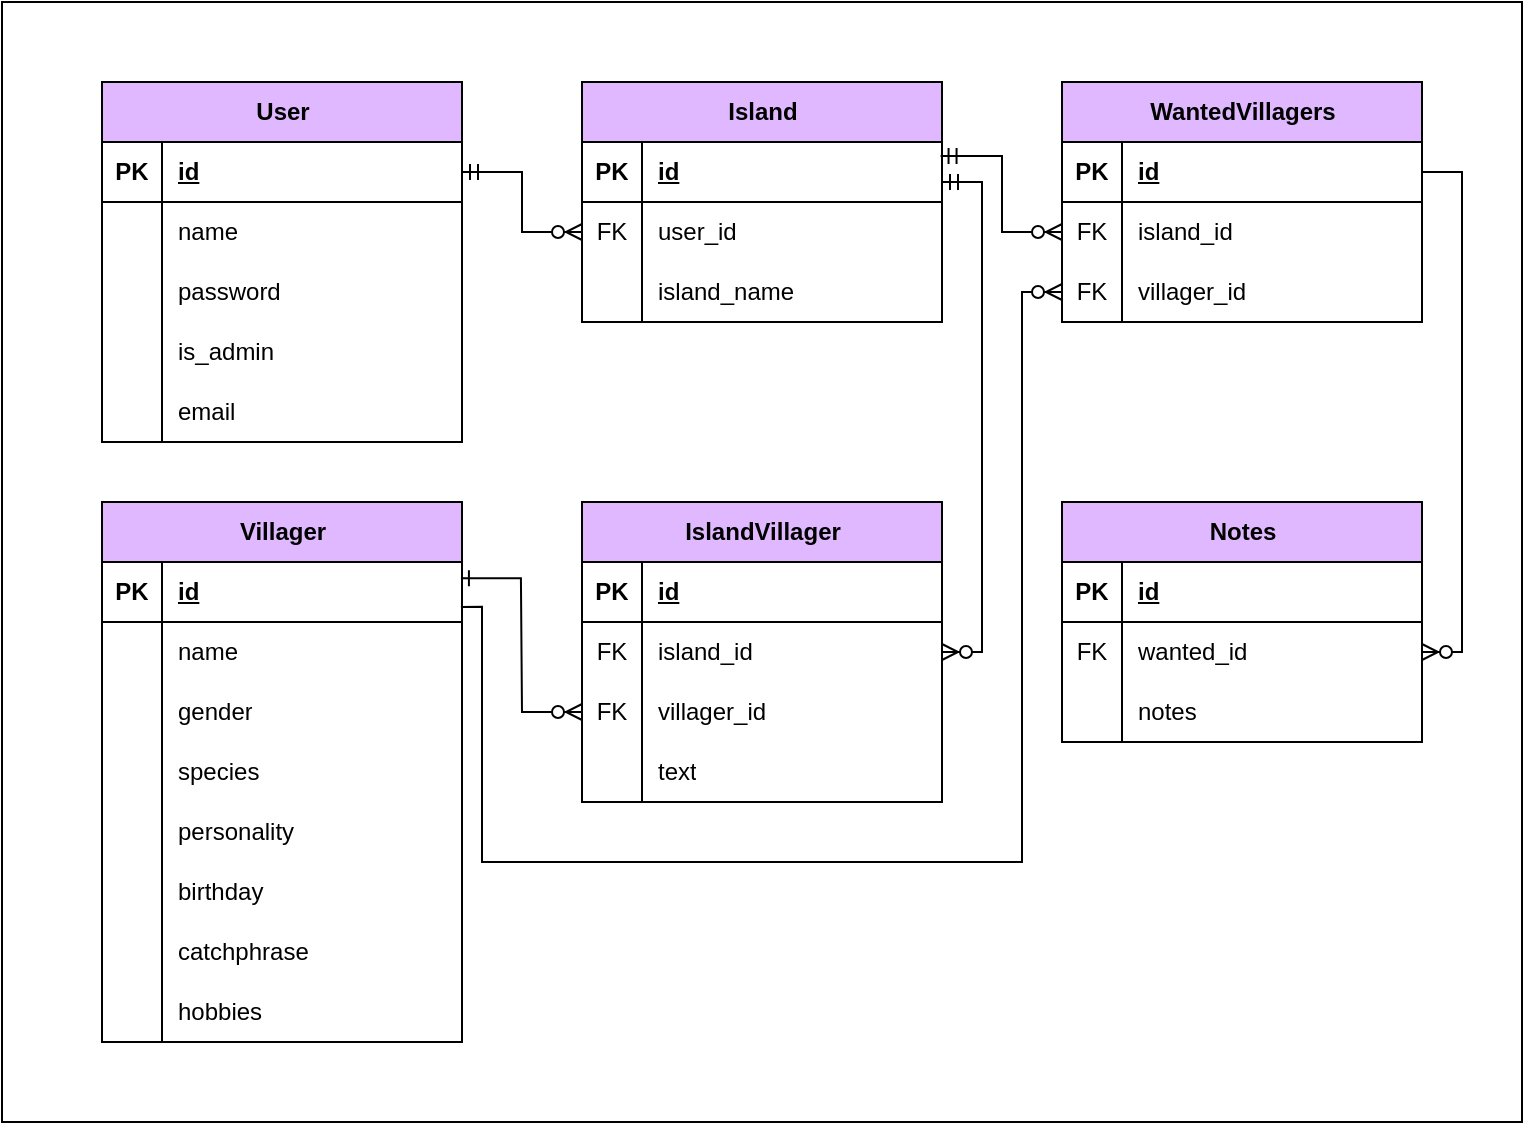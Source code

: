 <mxfile version="24.7.2" type="device">
  <diagram name="Page-1" id="bek5wfUZwUrc6IcFc2Ma">
    <mxGraphModel dx="848" dy="585" grid="1" gridSize="10" guides="1" tooltips="1" connect="1" arrows="1" fold="1" page="1" pageScale="1" pageWidth="827" pageHeight="1169" math="0" shadow="0">
      <root>
        <mxCell id="0" />
        <mxCell id="1" parent="0" />
        <mxCell id="BiN77ynNpNoVjnWDLMmc-102" value="" style="rounded=0;whiteSpace=wrap;html=1;" vertex="1" parent="1">
          <mxGeometry x="40" y="40" width="760" height="560" as="geometry" />
        </mxCell>
        <mxCell id="BiN77ynNpNoVjnWDLMmc-1" value="User" style="shape=table;startSize=30;container=1;collapsible=1;childLayout=tableLayout;fixedRows=1;rowLines=0;fontStyle=1;align=center;resizeLast=1;html=1;fillColor=#E0B8FF;" vertex="1" parent="1">
          <mxGeometry x="90" y="80" width="180" height="180" as="geometry" />
        </mxCell>
        <mxCell id="BiN77ynNpNoVjnWDLMmc-2" value="" style="shape=tableRow;horizontal=0;startSize=0;swimlaneHead=0;swimlaneBody=0;fillColor=none;collapsible=0;dropTarget=0;points=[[0,0.5],[1,0.5]];portConstraint=eastwest;top=0;left=0;right=0;bottom=1;" vertex="1" parent="BiN77ynNpNoVjnWDLMmc-1">
          <mxGeometry y="30" width="180" height="30" as="geometry" />
        </mxCell>
        <mxCell id="BiN77ynNpNoVjnWDLMmc-3" value="PK" style="shape=partialRectangle;connectable=0;fillColor=none;top=0;left=0;bottom=0;right=0;fontStyle=1;overflow=hidden;whiteSpace=wrap;html=1;" vertex="1" parent="BiN77ynNpNoVjnWDLMmc-2">
          <mxGeometry width="30" height="30" as="geometry">
            <mxRectangle width="30" height="30" as="alternateBounds" />
          </mxGeometry>
        </mxCell>
        <mxCell id="BiN77ynNpNoVjnWDLMmc-4" value="id" style="shape=partialRectangle;connectable=0;fillColor=none;top=0;left=0;bottom=0;right=0;align=left;spacingLeft=6;fontStyle=5;overflow=hidden;whiteSpace=wrap;html=1;" vertex="1" parent="BiN77ynNpNoVjnWDLMmc-2">
          <mxGeometry x="30" width="150" height="30" as="geometry">
            <mxRectangle width="150" height="30" as="alternateBounds" />
          </mxGeometry>
        </mxCell>
        <mxCell id="BiN77ynNpNoVjnWDLMmc-5" value="" style="shape=tableRow;horizontal=0;startSize=0;swimlaneHead=0;swimlaneBody=0;fillColor=none;collapsible=0;dropTarget=0;points=[[0,0.5],[1,0.5]];portConstraint=eastwest;top=0;left=0;right=0;bottom=0;" vertex="1" parent="BiN77ynNpNoVjnWDLMmc-1">
          <mxGeometry y="60" width="180" height="30" as="geometry" />
        </mxCell>
        <mxCell id="BiN77ynNpNoVjnWDLMmc-6" value="" style="shape=partialRectangle;connectable=0;fillColor=none;top=0;left=0;bottom=0;right=0;editable=1;overflow=hidden;whiteSpace=wrap;html=1;" vertex="1" parent="BiN77ynNpNoVjnWDLMmc-5">
          <mxGeometry width="30" height="30" as="geometry">
            <mxRectangle width="30" height="30" as="alternateBounds" />
          </mxGeometry>
        </mxCell>
        <mxCell id="BiN77ynNpNoVjnWDLMmc-7" value="name" style="shape=partialRectangle;connectable=0;fillColor=none;top=0;left=0;bottom=0;right=0;align=left;spacingLeft=6;overflow=hidden;whiteSpace=wrap;html=1;" vertex="1" parent="BiN77ynNpNoVjnWDLMmc-5">
          <mxGeometry x="30" width="150" height="30" as="geometry">
            <mxRectangle width="150" height="30" as="alternateBounds" />
          </mxGeometry>
        </mxCell>
        <mxCell id="BiN77ynNpNoVjnWDLMmc-8" value="" style="shape=tableRow;horizontal=0;startSize=0;swimlaneHead=0;swimlaneBody=0;fillColor=none;collapsible=0;dropTarget=0;points=[[0,0.5],[1,0.5]];portConstraint=eastwest;top=0;left=0;right=0;bottom=0;" vertex="1" parent="BiN77ynNpNoVjnWDLMmc-1">
          <mxGeometry y="90" width="180" height="30" as="geometry" />
        </mxCell>
        <mxCell id="BiN77ynNpNoVjnWDLMmc-9" value="" style="shape=partialRectangle;connectable=0;fillColor=none;top=0;left=0;bottom=0;right=0;editable=1;overflow=hidden;whiteSpace=wrap;html=1;" vertex="1" parent="BiN77ynNpNoVjnWDLMmc-8">
          <mxGeometry width="30" height="30" as="geometry">
            <mxRectangle width="30" height="30" as="alternateBounds" />
          </mxGeometry>
        </mxCell>
        <mxCell id="BiN77ynNpNoVjnWDLMmc-10" value="password" style="shape=partialRectangle;connectable=0;fillColor=none;top=0;left=0;bottom=0;right=0;align=left;spacingLeft=6;overflow=hidden;whiteSpace=wrap;html=1;" vertex="1" parent="BiN77ynNpNoVjnWDLMmc-8">
          <mxGeometry x="30" width="150" height="30" as="geometry">
            <mxRectangle width="150" height="30" as="alternateBounds" />
          </mxGeometry>
        </mxCell>
        <mxCell id="BiN77ynNpNoVjnWDLMmc-91" value="" style="shape=tableRow;horizontal=0;startSize=0;swimlaneHead=0;swimlaneBody=0;fillColor=none;collapsible=0;dropTarget=0;points=[[0,0.5],[1,0.5]];portConstraint=eastwest;top=0;left=0;right=0;bottom=0;" vertex="1" parent="BiN77ynNpNoVjnWDLMmc-1">
          <mxGeometry y="120" width="180" height="30" as="geometry" />
        </mxCell>
        <mxCell id="BiN77ynNpNoVjnWDLMmc-92" value="" style="shape=partialRectangle;connectable=0;fillColor=none;top=0;left=0;bottom=0;right=0;editable=1;overflow=hidden;whiteSpace=wrap;html=1;" vertex="1" parent="BiN77ynNpNoVjnWDLMmc-91">
          <mxGeometry width="30" height="30" as="geometry">
            <mxRectangle width="30" height="30" as="alternateBounds" />
          </mxGeometry>
        </mxCell>
        <mxCell id="BiN77ynNpNoVjnWDLMmc-93" value="is_admin" style="shape=partialRectangle;connectable=0;fillColor=none;top=0;left=0;bottom=0;right=0;align=left;spacingLeft=6;overflow=hidden;whiteSpace=wrap;html=1;" vertex="1" parent="BiN77ynNpNoVjnWDLMmc-91">
          <mxGeometry x="30" width="150" height="30" as="geometry">
            <mxRectangle width="150" height="30" as="alternateBounds" />
          </mxGeometry>
        </mxCell>
        <mxCell id="BiN77ynNpNoVjnWDLMmc-11" value="" style="shape=tableRow;horizontal=0;startSize=0;swimlaneHead=0;swimlaneBody=0;fillColor=none;collapsible=0;dropTarget=0;points=[[0,0.5],[1,0.5]];portConstraint=eastwest;top=0;left=0;right=0;bottom=0;" vertex="1" parent="BiN77ynNpNoVjnWDLMmc-1">
          <mxGeometry y="150" width="180" height="30" as="geometry" />
        </mxCell>
        <mxCell id="BiN77ynNpNoVjnWDLMmc-12" value="" style="shape=partialRectangle;connectable=0;fillColor=none;top=0;left=0;bottom=0;right=0;editable=1;overflow=hidden;whiteSpace=wrap;html=1;" vertex="1" parent="BiN77ynNpNoVjnWDLMmc-11">
          <mxGeometry width="30" height="30" as="geometry">
            <mxRectangle width="30" height="30" as="alternateBounds" />
          </mxGeometry>
        </mxCell>
        <mxCell id="BiN77ynNpNoVjnWDLMmc-13" value="email" style="shape=partialRectangle;connectable=0;fillColor=none;top=0;left=0;bottom=0;right=0;align=left;spacingLeft=6;overflow=hidden;whiteSpace=wrap;html=1;" vertex="1" parent="BiN77ynNpNoVjnWDLMmc-11">
          <mxGeometry x="30" width="150" height="30" as="geometry">
            <mxRectangle width="150" height="30" as="alternateBounds" />
          </mxGeometry>
        </mxCell>
        <mxCell id="BiN77ynNpNoVjnWDLMmc-14" value="Island" style="shape=table;startSize=30;container=1;collapsible=1;childLayout=tableLayout;fixedRows=1;rowLines=0;fontStyle=1;align=center;resizeLast=1;html=1;fillColor=#E0B8FF;" vertex="1" parent="1">
          <mxGeometry x="330" y="80" width="180" height="120" as="geometry" />
        </mxCell>
        <mxCell id="BiN77ynNpNoVjnWDLMmc-15" value="" style="shape=tableRow;horizontal=0;startSize=0;swimlaneHead=0;swimlaneBody=0;fillColor=none;collapsible=0;dropTarget=0;points=[[0,0.5],[1,0.5]];portConstraint=eastwest;top=0;left=0;right=0;bottom=1;" vertex="1" parent="BiN77ynNpNoVjnWDLMmc-14">
          <mxGeometry y="30" width="180" height="30" as="geometry" />
        </mxCell>
        <mxCell id="BiN77ynNpNoVjnWDLMmc-16" value="PK" style="shape=partialRectangle;connectable=0;fillColor=none;top=0;left=0;bottom=0;right=0;fontStyle=1;overflow=hidden;whiteSpace=wrap;html=1;" vertex="1" parent="BiN77ynNpNoVjnWDLMmc-15">
          <mxGeometry width="30" height="30" as="geometry">
            <mxRectangle width="30" height="30" as="alternateBounds" />
          </mxGeometry>
        </mxCell>
        <mxCell id="BiN77ynNpNoVjnWDLMmc-17" value="id" style="shape=partialRectangle;connectable=0;fillColor=none;top=0;left=0;bottom=0;right=0;align=left;spacingLeft=6;fontStyle=5;overflow=hidden;whiteSpace=wrap;html=1;" vertex="1" parent="BiN77ynNpNoVjnWDLMmc-15">
          <mxGeometry x="30" width="150" height="30" as="geometry">
            <mxRectangle width="150" height="30" as="alternateBounds" />
          </mxGeometry>
        </mxCell>
        <mxCell id="BiN77ynNpNoVjnWDLMmc-18" value="" style="shape=tableRow;horizontal=0;startSize=0;swimlaneHead=0;swimlaneBody=0;fillColor=none;collapsible=0;dropTarget=0;points=[[0,0.5],[1,0.5]];portConstraint=eastwest;top=0;left=0;right=0;bottom=0;" vertex="1" parent="BiN77ynNpNoVjnWDLMmc-14">
          <mxGeometry y="60" width="180" height="30" as="geometry" />
        </mxCell>
        <mxCell id="BiN77ynNpNoVjnWDLMmc-19" value="FK" style="shape=partialRectangle;connectable=0;fillColor=none;top=0;left=0;bottom=0;right=0;editable=1;overflow=hidden;whiteSpace=wrap;html=1;" vertex="1" parent="BiN77ynNpNoVjnWDLMmc-18">
          <mxGeometry width="30" height="30" as="geometry">
            <mxRectangle width="30" height="30" as="alternateBounds" />
          </mxGeometry>
        </mxCell>
        <mxCell id="BiN77ynNpNoVjnWDLMmc-20" value="user_id" style="shape=partialRectangle;connectable=0;fillColor=none;top=0;left=0;bottom=0;right=0;align=left;spacingLeft=6;overflow=hidden;whiteSpace=wrap;html=1;" vertex="1" parent="BiN77ynNpNoVjnWDLMmc-18">
          <mxGeometry x="30" width="150" height="30" as="geometry">
            <mxRectangle width="150" height="30" as="alternateBounds" />
          </mxGeometry>
        </mxCell>
        <mxCell id="BiN77ynNpNoVjnWDLMmc-21" value="" style="shape=tableRow;horizontal=0;startSize=0;swimlaneHead=0;swimlaneBody=0;fillColor=none;collapsible=0;dropTarget=0;points=[[0,0.5],[1,0.5]];portConstraint=eastwest;top=0;left=0;right=0;bottom=0;" vertex="1" parent="BiN77ynNpNoVjnWDLMmc-14">
          <mxGeometry y="90" width="180" height="30" as="geometry" />
        </mxCell>
        <mxCell id="BiN77ynNpNoVjnWDLMmc-22" value="" style="shape=partialRectangle;connectable=0;fillColor=none;top=0;left=0;bottom=0;right=0;editable=1;overflow=hidden;whiteSpace=wrap;html=1;" vertex="1" parent="BiN77ynNpNoVjnWDLMmc-21">
          <mxGeometry width="30" height="30" as="geometry">
            <mxRectangle width="30" height="30" as="alternateBounds" />
          </mxGeometry>
        </mxCell>
        <mxCell id="BiN77ynNpNoVjnWDLMmc-23" value="island_name" style="shape=partialRectangle;connectable=0;fillColor=none;top=0;left=0;bottom=0;right=0;align=left;spacingLeft=6;overflow=hidden;whiteSpace=wrap;html=1;" vertex="1" parent="BiN77ynNpNoVjnWDLMmc-21">
          <mxGeometry x="30" width="150" height="30" as="geometry">
            <mxRectangle width="150" height="30" as="alternateBounds" />
          </mxGeometry>
        </mxCell>
        <mxCell id="BiN77ynNpNoVjnWDLMmc-24" value="Villager" style="shape=table;startSize=30;container=1;collapsible=1;childLayout=tableLayout;fixedRows=1;rowLines=0;fontStyle=1;align=center;resizeLast=1;html=1;fillColor=#E0B8FF;" vertex="1" parent="1">
          <mxGeometry x="90" y="290" width="180" height="270" as="geometry" />
        </mxCell>
        <mxCell id="BiN77ynNpNoVjnWDLMmc-25" value="" style="shape=tableRow;horizontal=0;startSize=0;swimlaneHead=0;swimlaneBody=0;fillColor=none;collapsible=0;dropTarget=0;points=[[0,0.5],[1,0.5]];portConstraint=eastwest;top=0;left=0;right=0;bottom=1;" vertex="1" parent="BiN77ynNpNoVjnWDLMmc-24">
          <mxGeometry y="30" width="180" height="30" as="geometry" />
        </mxCell>
        <mxCell id="BiN77ynNpNoVjnWDLMmc-26" value="PK" style="shape=partialRectangle;connectable=0;fillColor=none;top=0;left=0;bottom=0;right=0;fontStyle=1;overflow=hidden;whiteSpace=wrap;html=1;" vertex="1" parent="BiN77ynNpNoVjnWDLMmc-25">
          <mxGeometry width="30" height="30" as="geometry">
            <mxRectangle width="30" height="30" as="alternateBounds" />
          </mxGeometry>
        </mxCell>
        <mxCell id="BiN77ynNpNoVjnWDLMmc-27" value="id" style="shape=partialRectangle;connectable=0;fillColor=none;top=0;left=0;bottom=0;right=0;align=left;spacingLeft=6;fontStyle=5;overflow=hidden;whiteSpace=wrap;html=1;" vertex="1" parent="BiN77ynNpNoVjnWDLMmc-25">
          <mxGeometry x="30" width="150" height="30" as="geometry">
            <mxRectangle width="150" height="30" as="alternateBounds" />
          </mxGeometry>
        </mxCell>
        <mxCell id="BiN77ynNpNoVjnWDLMmc-28" value="" style="shape=tableRow;horizontal=0;startSize=0;swimlaneHead=0;swimlaneBody=0;fillColor=none;collapsible=0;dropTarget=0;points=[[0,0.5],[1,0.5]];portConstraint=eastwest;top=0;left=0;right=0;bottom=0;" vertex="1" parent="BiN77ynNpNoVjnWDLMmc-24">
          <mxGeometry y="60" width="180" height="30" as="geometry" />
        </mxCell>
        <mxCell id="BiN77ynNpNoVjnWDLMmc-29" value="" style="shape=partialRectangle;connectable=0;fillColor=none;top=0;left=0;bottom=0;right=0;editable=1;overflow=hidden;whiteSpace=wrap;html=1;" vertex="1" parent="BiN77ynNpNoVjnWDLMmc-28">
          <mxGeometry width="30" height="30" as="geometry">
            <mxRectangle width="30" height="30" as="alternateBounds" />
          </mxGeometry>
        </mxCell>
        <mxCell id="BiN77ynNpNoVjnWDLMmc-30" value="name" style="shape=partialRectangle;connectable=0;fillColor=none;top=0;left=0;bottom=0;right=0;align=left;spacingLeft=6;overflow=hidden;whiteSpace=wrap;html=1;" vertex="1" parent="BiN77ynNpNoVjnWDLMmc-28">
          <mxGeometry x="30" width="150" height="30" as="geometry">
            <mxRectangle width="150" height="30" as="alternateBounds" />
          </mxGeometry>
        </mxCell>
        <mxCell id="BiN77ynNpNoVjnWDLMmc-31" value="" style="shape=tableRow;horizontal=0;startSize=0;swimlaneHead=0;swimlaneBody=0;fillColor=none;collapsible=0;dropTarget=0;points=[[0,0.5],[1,0.5]];portConstraint=eastwest;top=0;left=0;right=0;bottom=0;" vertex="1" parent="BiN77ynNpNoVjnWDLMmc-24">
          <mxGeometry y="90" width="180" height="30" as="geometry" />
        </mxCell>
        <mxCell id="BiN77ynNpNoVjnWDLMmc-32" value="" style="shape=partialRectangle;connectable=0;fillColor=none;top=0;left=0;bottom=0;right=0;editable=1;overflow=hidden;whiteSpace=wrap;html=1;" vertex="1" parent="BiN77ynNpNoVjnWDLMmc-31">
          <mxGeometry width="30" height="30" as="geometry">
            <mxRectangle width="30" height="30" as="alternateBounds" />
          </mxGeometry>
        </mxCell>
        <mxCell id="BiN77ynNpNoVjnWDLMmc-33" value="gender" style="shape=partialRectangle;connectable=0;fillColor=none;top=0;left=0;bottom=0;right=0;align=left;spacingLeft=6;overflow=hidden;whiteSpace=wrap;html=1;" vertex="1" parent="BiN77ynNpNoVjnWDLMmc-31">
          <mxGeometry x="30" width="150" height="30" as="geometry">
            <mxRectangle width="150" height="30" as="alternateBounds" />
          </mxGeometry>
        </mxCell>
        <mxCell id="BiN77ynNpNoVjnWDLMmc-34" value="" style="shape=tableRow;horizontal=0;startSize=0;swimlaneHead=0;swimlaneBody=0;fillColor=none;collapsible=0;dropTarget=0;points=[[0,0.5],[1,0.5]];portConstraint=eastwest;top=0;left=0;right=0;bottom=0;" vertex="1" parent="BiN77ynNpNoVjnWDLMmc-24">
          <mxGeometry y="120" width="180" height="30" as="geometry" />
        </mxCell>
        <mxCell id="BiN77ynNpNoVjnWDLMmc-35" value="" style="shape=partialRectangle;connectable=0;fillColor=none;top=0;left=0;bottom=0;right=0;editable=1;overflow=hidden;whiteSpace=wrap;html=1;" vertex="1" parent="BiN77ynNpNoVjnWDLMmc-34">
          <mxGeometry width="30" height="30" as="geometry">
            <mxRectangle width="30" height="30" as="alternateBounds" />
          </mxGeometry>
        </mxCell>
        <mxCell id="BiN77ynNpNoVjnWDLMmc-36" value="species" style="shape=partialRectangle;connectable=0;fillColor=none;top=0;left=0;bottom=0;right=0;align=left;spacingLeft=6;overflow=hidden;whiteSpace=wrap;html=1;" vertex="1" parent="BiN77ynNpNoVjnWDLMmc-34">
          <mxGeometry x="30" width="150" height="30" as="geometry">
            <mxRectangle width="150" height="30" as="alternateBounds" />
          </mxGeometry>
        </mxCell>
        <mxCell id="BiN77ynNpNoVjnWDLMmc-37" value="" style="shape=tableRow;horizontal=0;startSize=0;swimlaneHead=0;swimlaneBody=0;fillColor=none;collapsible=0;dropTarget=0;points=[[0,0.5],[1,0.5]];portConstraint=eastwest;top=0;left=0;right=0;bottom=0;" vertex="1" parent="BiN77ynNpNoVjnWDLMmc-24">
          <mxGeometry y="150" width="180" height="30" as="geometry" />
        </mxCell>
        <mxCell id="BiN77ynNpNoVjnWDLMmc-38" value="" style="shape=partialRectangle;connectable=0;fillColor=none;top=0;left=0;bottom=0;right=0;editable=1;overflow=hidden;whiteSpace=wrap;html=1;" vertex="1" parent="BiN77ynNpNoVjnWDLMmc-37">
          <mxGeometry width="30" height="30" as="geometry">
            <mxRectangle width="30" height="30" as="alternateBounds" />
          </mxGeometry>
        </mxCell>
        <mxCell id="BiN77ynNpNoVjnWDLMmc-39" value="personality" style="shape=partialRectangle;connectable=0;fillColor=none;top=0;left=0;bottom=0;right=0;align=left;spacingLeft=6;overflow=hidden;whiteSpace=wrap;html=1;" vertex="1" parent="BiN77ynNpNoVjnWDLMmc-37">
          <mxGeometry x="30" width="150" height="30" as="geometry">
            <mxRectangle width="150" height="30" as="alternateBounds" />
          </mxGeometry>
        </mxCell>
        <mxCell id="BiN77ynNpNoVjnWDLMmc-40" value="" style="shape=tableRow;horizontal=0;startSize=0;swimlaneHead=0;swimlaneBody=0;fillColor=none;collapsible=0;dropTarget=0;points=[[0,0.5],[1,0.5]];portConstraint=eastwest;top=0;left=0;right=0;bottom=0;" vertex="1" parent="BiN77ynNpNoVjnWDLMmc-24">
          <mxGeometry y="180" width="180" height="30" as="geometry" />
        </mxCell>
        <mxCell id="BiN77ynNpNoVjnWDLMmc-41" value="" style="shape=partialRectangle;connectable=0;fillColor=none;top=0;left=0;bottom=0;right=0;editable=1;overflow=hidden;whiteSpace=wrap;html=1;" vertex="1" parent="BiN77ynNpNoVjnWDLMmc-40">
          <mxGeometry width="30" height="30" as="geometry">
            <mxRectangle width="30" height="30" as="alternateBounds" />
          </mxGeometry>
        </mxCell>
        <mxCell id="BiN77ynNpNoVjnWDLMmc-42" value="birthday" style="shape=partialRectangle;connectable=0;fillColor=none;top=0;left=0;bottom=0;right=0;align=left;spacingLeft=6;overflow=hidden;whiteSpace=wrap;html=1;" vertex="1" parent="BiN77ynNpNoVjnWDLMmc-40">
          <mxGeometry x="30" width="150" height="30" as="geometry">
            <mxRectangle width="150" height="30" as="alternateBounds" />
          </mxGeometry>
        </mxCell>
        <mxCell id="BiN77ynNpNoVjnWDLMmc-43" value="" style="shape=tableRow;horizontal=0;startSize=0;swimlaneHead=0;swimlaneBody=0;fillColor=none;collapsible=0;dropTarget=0;points=[[0,0.5],[1,0.5]];portConstraint=eastwest;top=0;left=0;right=0;bottom=0;" vertex="1" parent="BiN77ynNpNoVjnWDLMmc-24">
          <mxGeometry y="210" width="180" height="30" as="geometry" />
        </mxCell>
        <mxCell id="BiN77ynNpNoVjnWDLMmc-44" value="" style="shape=partialRectangle;connectable=0;fillColor=none;top=0;left=0;bottom=0;right=0;editable=1;overflow=hidden;whiteSpace=wrap;html=1;" vertex="1" parent="BiN77ynNpNoVjnWDLMmc-43">
          <mxGeometry width="30" height="30" as="geometry">
            <mxRectangle width="30" height="30" as="alternateBounds" />
          </mxGeometry>
        </mxCell>
        <mxCell id="BiN77ynNpNoVjnWDLMmc-45" value="catchphrase" style="shape=partialRectangle;connectable=0;fillColor=none;top=0;left=0;bottom=0;right=0;align=left;spacingLeft=6;overflow=hidden;whiteSpace=wrap;html=1;" vertex="1" parent="BiN77ynNpNoVjnWDLMmc-43">
          <mxGeometry x="30" width="150" height="30" as="geometry">
            <mxRectangle width="150" height="30" as="alternateBounds" />
          </mxGeometry>
        </mxCell>
        <mxCell id="BiN77ynNpNoVjnWDLMmc-46" value="" style="shape=tableRow;horizontal=0;startSize=0;swimlaneHead=0;swimlaneBody=0;fillColor=none;collapsible=0;dropTarget=0;points=[[0,0.5],[1,0.5]];portConstraint=eastwest;top=0;left=0;right=0;bottom=0;" vertex="1" parent="BiN77ynNpNoVjnWDLMmc-24">
          <mxGeometry y="240" width="180" height="30" as="geometry" />
        </mxCell>
        <mxCell id="BiN77ynNpNoVjnWDLMmc-47" value="" style="shape=partialRectangle;connectable=0;fillColor=none;top=0;left=0;bottom=0;right=0;editable=1;overflow=hidden;whiteSpace=wrap;html=1;" vertex="1" parent="BiN77ynNpNoVjnWDLMmc-46">
          <mxGeometry width="30" height="30" as="geometry">
            <mxRectangle width="30" height="30" as="alternateBounds" />
          </mxGeometry>
        </mxCell>
        <mxCell id="BiN77ynNpNoVjnWDLMmc-48" value="hobbies" style="shape=partialRectangle;connectable=0;fillColor=none;top=0;left=0;bottom=0;right=0;align=left;spacingLeft=6;overflow=hidden;whiteSpace=wrap;html=1;" vertex="1" parent="BiN77ynNpNoVjnWDLMmc-46">
          <mxGeometry x="30" width="150" height="30" as="geometry">
            <mxRectangle width="150" height="30" as="alternateBounds" />
          </mxGeometry>
        </mxCell>
        <mxCell id="BiN77ynNpNoVjnWDLMmc-49" value="IslandVillager" style="shape=table;startSize=30;container=1;collapsible=1;childLayout=tableLayout;fixedRows=1;rowLines=0;fontStyle=1;align=center;resizeLast=1;html=1;fillColor=#E0B8FF;" vertex="1" parent="1">
          <mxGeometry x="330" y="290" width="180" height="150" as="geometry" />
        </mxCell>
        <mxCell id="BiN77ynNpNoVjnWDLMmc-50" value="" style="shape=tableRow;horizontal=0;startSize=0;swimlaneHead=0;swimlaneBody=0;fillColor=none;collapsible=0;dropTarget=0;points=[[0,0.5],[1,0.5]];portConstraint=eastwest;top=0;left=0;right=0;bottom=1;" vertex="1" parent="BiN77ynNpNoVjnWDLMmc-49">
          <mxGeometry y="30" width="180" height="30" as="geometry" />
        </mxCell>
        <mxCell id="BiN77ynNpNoVjnWDLMmc-51" value="PK" style="shape=partialRectangle;connectable=0;fillColor=none;top=0;left=0;bottom=0;right=0;fontStyle=1;overflow=hidden;whiteSpace=wrap;html=1;" vertex="1" parent="BiN77ynNpNoVjnWDLMmc-50">
          <mxGeometry width="30" height="30" as="geometry">
            <mxRectangle width="30" height="30" as="alternateBounds" />
          </mxGeometry>
        </mxCell>
        <mxCell id="BiN77ynNpNoVjnWDLMmc-52" value="id" style="shape=partialRectangle;connectable=0;fillColor=none;top=0;left=0;bottom=0;right=0;align=left;spacingLeft=6;fontStyle=5;overflow=hidden;whiteSpace=wrap;html=1;" vertex="1" parent="BiN77ynNpNoVjnWDLMmc-50">
          <mxGeometry x="30" width="150" height="30" as="geometry">
            <mxRectangle width="150" height="30" as="alternateBounds" />
          </mxGeometry>
        </mxCell>
        <mxCell id="BiN77ynNpNoVjnWDLMmc-53" value="" style="shape=tableRow;horizontal=0;startSize=0;swimlaneHead=0;swimlaneBody=0;fillColor=none;collapsible=0;dropTarget=0;points=[[0,0.5],[1,0.5]];portConstraint=eastwest;top=0;left=0;right=0;bottom=0;" vertex="1" parent="BiN77ynNpNoVjnWDLMmc-49">
          <mxGeometry y="60" width="180" height="30" as="geometry" />
        </mxCell>
        <mxCell id="BiN77ynNpNoVjnWDLMmc-54" value="FK" style="shape=partialRectangle;connectable=0;fillColor=none;top=0;left=0;bottom=0;right=0;editable=1;overflow=hidden;whiteSpace=wrap;html=1;" vertex="1" parent="BiN77ynNpNoVjnWDLMmc-53">
          <mxGeometry width="30" height="30" as="geometry">
            <mxRectangle width="30" height="30" as="alternateBounds" />
          </mxGeometry>
        </mxCell>
        <mxCell id="BiN77ynNpNoVjnWDLMmc-55" value="island_id" style="shape=partialRectangle;connectable=0;fillColor=none;top=0;left=0;bottom=0;right=0;align=left;spacingLeft=6;overflow=hidden;whiteSpace=wrap;html=1;" vertex="1" parent="BiN77ynNpNoVjnWDLMmc-53">
          <mxGeometry x="30" width="150" height="30" as="geometry">
            <mxRectangle width="150" height="30" as="alternateBounds" />
          </mxGeometry>
        </mxCell>
        <mxCell id="BiN77ynNpNoVjnWDLMmc-56" value="" style="shape=tableRow;horizontal=0;startSize=0;swimlaneHead=0;swimlaneBody=0;fillColor=none;collapsible=0;dropTarget=0;points=[[0,0.5],[1,0.5]];portConstraint=eastwest;top=0;left=0;right=0;bottom=0;" vertex="1" parent="BiN77ynNpNoVjnWDLMmc-49">
          <mxGeometry y="90" width="180" height="30" as="geometry" />
        </mxCell>
        <mxCell id="BiN77ynNpNoVjnWDLMmc-57" value="FK" style="shape=partialRectangle;connectable=0;fillColor=none;top=0;left=0;bottom=0;right=0;editable=1;overflow=hidden;whiteSpace=wrap;html=1;" vertex="1" parent="BiN77ynNpNoVjnWDLMmc-56">
          <mxGeometry width="30" height="30" as="geometry">
            <mxRectangle width="30" height="30" as="alternateBounds" />
          </mxGeometry>
        </mxCell>
        <mxCell id="BiN77ynNpNoVjnWDLMmc-58" value="villager_id" style="shape=partialRectangle;connectable=0;fillColor=none;top=0;left=0;bottom=0;right=0;align=left;spacingLeft=6;overflow=hidden;whiteSpace=wrap;html=1;" vertex="1" parent="BiN77ynNpNoVjnWDLMmc-56">
          <mxGeometry x="30" width="150" height="30" as="geometry">
            <mxRectangle width="150" height="30" as="alternateBounds" />
          </mxGeometry>
        </mxCell>
        <mxCell id="BiN77ynNpNoVjnWDLMmc-59" value="" style="shape=tableRow;horizontal=0;startSize=0;swimlaneHead=0;swimlaneBody=0;fillColor=none;collapsible=0;dropTarget=0;points=[[0,0.5],[1,0.5]];portConstraint=eastwest;top=0;left=0;right=0;bottom=0;" vertex="1" parent="BiN77ynNpNoVjnWDLMmc-49">
          <mxGeometry y="120" width="180" height="30" as="geometry" />
        </mxCell>
        <mxCell id="BiN77ynNpNoVjnWDLMmc-60" value="" style="shape=partialRectangle;connectable=0;fillColor=none;top=0;left=0;bottom=0;right=0;editable=1;overflow=hidden;whiteSpace=wrap;html=1;" vertex="1" parent="BiN77ynNpNoVjnWDLMmc-59">
          <mxGeometry width="30" height="30" as="geometry">
            <mxRectangle width="30" height="30" as="alternateBounds" />
          </mxGeometry>
        </mxCell>
        <mxCell id="BiN77ynNpNoVjnWDLMmc-61" value="text" style="shape=partialRectangle;connectable=0;fillColor=none;top=0;left=0;bottom=0;right=0;align=left;spacingLeft=6;overflow=hidden;whiteSpace=wrap;html=1;" vertex="1" parent="BiN77ynNpNoVjnWDLMmc-59">
          <mxGeometry x="30" width="150" height="30" as="geometry">
            <mxRectangle width="150" height="30" as="alternateBounds" />
          </mxGeometry>
        </mxCell>
        <mxCell id="BiN77ynNpNoVjnWDLMmc-62" value="WantedVillagers" style="shape=table;startSize=30;container=1;collapsible=1;childLayout=tableLayout;fixedRows=1;rowLines=0;fontStyle=1;align=center;resizeLast=1;html=1;fillColor=#E0B8FF;" vertex="1" parent="1">
          <mxGeometry x="570" y="80" width="180" height="120" as="geometry" />
        </mxCell>
        <mxCell id="BiN77ynNpNoVjnWDLMmc-63" value="" style="shape=tableRow;horizontal=0;startSize=0;swimlaneHead=0;swimlaneBody=0;fillColor=none;collapsible=0;dropTarget=0;points=[[0,0.5],[1,0.5]];portConstraint=eastwest;top=0;left=0;right=0;bottom=1;" vertex="1" parent="BiN77ynNpNoVjnWDLMmc-62">
          <mxGeometry y="30" width="180" height="30" as="geometry" />
        </mxCell>
        <mxCell id="BiN77ynNpNoVjnWDLMmc-64" value="PK" style="shape=partialRectangle;connectable=0;fillColor=none;top=0;left=0;bottom=0;right=0;fontStyle=1;overflow=hidden;whiteSpace=wrap;html=1;" vertex="1" parent="BiN77ynNpNoVjnWDLMmc-63">
          <mxGeometry width="30" height="30" as="geometry">
            <mxRectangle width="30" height="30" as="alternateBounds" />
          </mxGeometry>
        </mxCell>
        <mxCell id="BiN77ynNpNoVjnWDLMmc-65" value="id" style="shape=partialRectangle;connectable=0;fillColor=none;top=0;left=0;bottom=0;right=0;align=left;spacingLeft=6;fontStyle=5;overflow=hidden;whiteSpace=wrap;html=1;" vertex="1" parent="BiN77ynNpNoVjnWDLMmc-63">
          <mxGeometry x="30" width="150" height="30" as="geometry">
            <mxRectangle width="150" height="30" as="alternateBounds" />
          </mxGeometry>
        </mxCell>
        <mxCell id="BiN77ynNpNoVjnWDLMmc-69" value="" style="shape=tableRow;horizontal=0;startSize=0;swimlaneHead=0;swimlaneBody=0;fillColor=none;collapsible=0;dropTarget=0;points=[[0,0.5],[1,0.5]];portConstraint=eastwest;top=0;left=0;right=0;bottom=0;" vertex="1" parent="BiN77ynNpNoVjnWDLMmc-62">
          <mxGeometry y="60" width="180" height="30" as="geometry" />
        </mxCell>
        <mxCell id="BiN77ynNpNoVjnWDLMmc-70" value="FK" style="shape=partialRectangle;connectable=0;fillColor=none;top=0;left=0;bottom=0;right=0;editable=1;overflow=hidden;whiteSpace=wrap;html=1;" vertex="1" parent="BiN77ynNpNoVjnWDLMmc-69">
          <mxGeometry width="30" height="30" as="geometry">
            <mxRectangle width="30" height="30" as="alternateBounds" />
          </mxGeometry>
        </mxCell>
        <mxCell id="BiN77ynNpNoVjnWDLMmc-71" value="island_id" style="shape=partialRectangle;connectable=0;fillColor=none;top=0;left=0;bottom=0;right=0;align=left;spacingLeft=6;overflow=hidden;whiteSpace=wrap;html=1;" vertex="1" parent="BiN77ynNpNoVjnWDLMmc-69">
          <mxGeometry x="30" width="150" height="30" as="geometry">
            <mxRectangle width="150" height="30" as="alternateBounds" />
          </mxGeometry>
        </mxCell>
        <mxCell id="BiN77ynNpNoVjnWDLMmc-72" value="" style="shape=tableRow;horizontal=0;startSize=0;swimlaneHead=0;swimlaneBody=0;fillColor=none;collapsible=0;dropTarget=0;points=[[0,0.5],[1,0.5]];portConstraint=eastwest;top=0;left=0;right=0;bottom=0;" vertex="1" parent="BiN77ynNpNoVjnWDLMmc-62">
          <mxGeometry y="90" width="180" height="30" as="geometry" />
        </mxCell>
        <mxCell id="BiN77ynNpNoVjnWDLMmc-73" value="FK" style="shape=partialRectangle;connectable=0;fillColor=none;top=0;left=0;bottom=0;right=0;editable=1;overflow=hidden;whiteSpace=wrap;html=1;" vertex="1" parent="BiN77ynNpNoVjnWDLMmc-72">
          <mxGeometry width="30" height="30" as="geometry">
            <mxRectangle width="30" height="30" as="alternateBounds" />
          </mxGeometry>
        </mxCell>
        <mxCell id="BiN77ynNpNoVjnWDLMmc-74" value="villager_id" style="shape=partialRectangle;connectable=0;fillColor=none;top=0;left=0;bottom=0;right=0;align=left;spacingLeft=6;overflow=hidden;whiteSpace=wrap;html=1;" vertex="1" parent="BiN77ynNpNoVjnWDLMmc-72">
          <mxGeometry x="30" width="150" height="30" as="geometry">
            <mxRectangle width="150" height="30" as="alternateBounds" />
          </mxGeometry>
        </mxCell>
        <mxCell id="BiN77ynNpNoVjnWDLMmc-75" value="Notes" style="shape=table;startSize=30;container=1;collapsible=1;childLayout=tableLayout;fixedRows=1;rowLines=0;fontStyle=1;align=center;resizeLast=1;html=1;fillColor=#E0B8FF;" vertex="1" parent="1">
          <mxGeometry x="570" y="290" width="180" height="120" as="geometry" />
        </mxCell>
        <mxCell id="BiN77ynNpNoVjnWDLMmc-76" value="" style="shape=tableRow;horizontal=0;startSize=0;swimlaneHead=0;swimlaneBody=0;fillColor=none;collapsible=0;dropTarget=0;points=[[0,0.5],[1,0.5]];portConstraint=eastwest;top=0;left=0;right=0;bottom=1;" vertex="1" parent="BiN77ynNpNoVjnWDLMmc-75">
          <mxGeometry y="30" width="180" height="30" as="geometry" />
        </mxCell>
        <mxCell id="BiN77ynNpNoVjnWDLMmc-77" value="PK" style="shape=partialRectangle;connectable=0;fillColor=none;top=0;left=0;bottom=0;right=0;fontStyle=1;overflow=hidden;whiteSpace=wrap;html=1;" vertex="1" parent="BiN77ynNpNoVjnWDLMmc-76">
          <mxGeometry width="30" height="30" as="geometry">
            <mxRectangle width="30" height="30" as="alternateBounds" />
          </mxGeometry>
        </mxCell>
        <mxCell id="BiN77ynNpNoVjnWDLMmc-78" value="id" style="shape=partialRectangle;connectable=0;fillColor=none;top=0;left=0;bottom=0;right=0;align=left;spacingLeft=6;fontStyle=5;overflow=hidden;whiteSpace=wrap;html=1;" vertex="1" parent="BiN77ynNpNoVjnWDLMmc-76">
          <mxGeometry x="30" width="150" height="30" as="geometry">
            <mxRectangle width="150" height="30" as="alternateBounds" />
          </mxGeometry>
        </mxCell>
        <mxCell id="BiN77ynNpNoVjnWDLMmc-85" value="" style="shape=tableRow;horizontal=0;startSize=0;swimlaneHead=0;swimlaneBody=0;fillColor=none;collapsible=0;dropTarget=0;points=[[0,0.5],[1,0.5]];portConstraint=eastwest;top=0;left=0;right=0;bottom=0;" vertex="1" parent="BiN77ynNpNoVjnWDLMmc-75">
          <mxGeometry y="60" width="180" height="30" as="geometry" />
        </mxCell>
        <mxCell id="BiN77ynNpNoVjnWDLMmc-86" value="FK" style="shape=partialRectangle;connectable=0;fillColor=none;top=0;left=0;bottom=0;right=0;editable=1;overflow=hidden;whiteSpace=wrap;html=1;" vertex="1" parent="BiN77ynNpNoVjnWDLMmc-85">
          <mxGeometry width="30" height="30" as="geometry">
            <mxRectangle width="30" height="30" as="alternateBounds" />
          </mxGeometry>
        </mxCell>
        <mxCell id="BiN77ynNpNoVjnWDLMmc-87" value="wanted_id" style="shape=partialRectangle;connectable=0;fillColor=none;top=0;left=0;bottom=0;right=0;align=left;spacingLeft=6;overflow=hidden;whiteSpace=wrap;html=1;" vertex="1" parent="BiN77ynNpNoVjnWDLMmc-85">
          <mxGeometry x="30" width="150" height="30" as="geometry">
            <mxRectangle width="150" height="30" as="alternateBounds" />
          </mxGeometry>
        </mxCell>
        <mxCell id="BiN77ynNpNoVjnWDLMmc-88" value="" style="shape=tableRow;horizontal=0;startSize=0;swimlaneHead=0;swimlaneBody=0;fillColor=none;collapsible=0;dropTarget=0;points=[[0,0.5],[1,0.5]];portConstraint=eastwest;top=0;left=0;right=0;bottom=0;" vertex="1" parent="BiN77ynNpNoVjnWDLMmc-75">
          <mxGeometry y="90" width="180" height="30" as="geometry" />
        </mxCell>
        <mxCell id="BiN77ynNpNoVjnWDLMmc-89" value="" style="shape=partialRectangle;connectable=0;fillColor=none;top=0;left=0;bottom=0;right=0;editable=1;overflow=hidden;whiteSpace=wrap;html=1;" vertex="1" parent="BiN77ynNpNoVjnWDLMmc-88">
          <mxGeometry width="30" height="30" as="geometry">
            <mxRectangle width="30" height="30" as="alternateBounds" />
          </mxGeometry>
        </mxCell>
        <mxCell id="BiN77ynNpNoVjnWDLMmc-90" value="notes" style="shape=partialRectangle;connectable=0;fillColor=none;top=0;left=0;bottom=0;right=0;align=left;spacingLeft=6;overflow=hidden;whiteSpace=wrap;html=1;" vertex="1" parent="BiN77ynNpNoVjnWDLMmc-88">
          <mxGeometry x="30" width="150" height="30" as="geometry">
            <mxRectangle width="150" height="30" as="alternateBounds" />
          </mxGeometry>
        </mxCell>
        <mxCell id="BiN77ynNpNoVjnWDLMmc-96" value="" style="edgeStyle=orthogonalEdgeStyle;fontSize=12;html=1;endArrow=ERzeroToMany;endFill=1;rounded=0;exitX=1;exitY=0.5;exitDx=0;exitDy=0;entryX=1;entryY=0.5;entryDx=0;entryDy=0;" edge="1" parent="1" source="BiN77ynNpNoVjnWDLMmc-63" target="BiN77ynNpNoVjnWDLMmc-85">
          <mxGeometry width="100" height="100" relative="1" as="geometry">
            <mxPoint x="720" y="510" as="sourcePoint" />
            <mxPoint x="820" y="410" as="targetPoint" />
            <Array as="points">
              <mxPoint x="770" y="125" />
              <mxPoint x="770" y="365" />
            </Array>
          </mxGeometry>
        </mxCell>
        <mxCell id="BiN77ynNpNoVjnWDLMmc-97" value="" style="edgeStyle=orthogonalEdgeStyle;fontSize=12;html=1;endArrow=ERzeroToMany;endFill=1;rounded=0;exitX=1;exitY=0.5;exitDx=0;exitDy=0;entryX=0;entryY=0.5;entryDx=0;entryDy=0;startArrow=ERmandOne;startFill=0;" edge="1" parent="1" source="BiN77ynNpNoVjnWDLMmc-2" target="BiN77ynNpNoVjnWDLMmc-18">
          <mxGeometry width="100" height="100" relative="1" as="geometry">
            <mxPoint x="280" y="310" as="sourcePoint" />
            <mxPoint x="380" y="210" as="targetPoint" />
          </mxGeometry>
        </mxCell>
        <mxCell id="BiN77ynNpNoVjnWDLMmc-98" value="" style="edgeStyle=entityRelationEdgeStyle;fontSize=12;html=1;endArrow=ERzeroToMany;endFill=1;rounded=0;entryX=0;entryY=0.5;entryDx=0;entryDy=0;exitX=0.997;exitY=0.271;exitDx=0;exitDy=0;startArrow=ERone;startFill=0;exitPerimeter=0;" edge="1" parent="1" source="BiN77ynNpNoVjnWDLMmc-25" target="BiN77ynNpNoVjnWDLMmc-56">
          <mxGeometry width="100" height="100" relative="1" as="geometry">
            <mxPoint x="260" y="585" as="sourcePoint" />
            <mxPoint x="360" y="485" as="targetPoint" />
          </mxGeometry>
        </mxCell>
        <mxCell id="BiN77ynNpNoVjnWDLMmc-99" value="" style="edgeStyle=orthogonalEdgeStyle;fontSize=12;html=1;endArrow=ERzeroToMany;endFill=1;rounded=0;startArrow=ERmandOne;startFill=0;" edge="1" parent="1" target="BiN77ynNpNoVjnWDLMmc-53">
          <mxGeometry width="100" height="100" relative="1" as="geometry">
            <mxPoint x="510" y="130" as="sourcePoint" />
            <mxPoint x="620" y="220" as="targetPoint" />
            <Array as="points">
              <mxPoint x="510" y="130" />
              <mxPoint x="530" y="130" />
              <mxPoint x="530" y="365" />
            </Array>
          </mxGeometry>
        </mxCell>
        <mxCell id="BiN77ynNpNoVjnWDLMmc-100" value="" style="edgeStyle=orthogonalEdgeStyle;fontSize=12;html=1;endArrow=ERzeroToMany;endFill=1;rounded=0;exitX=0.997;exitY=0.748;exitDx=0;exitDy=0;exitPerimeter=0;" edge="1" parent="1" source="BiN77ynNpNoVjnWDLMmc-25" target="BiN77ynNpNoVjnWDLMmc-72">
          <mxGeometry width="100" height="100" relative="1" as="geometry">
            <mxPoint x="270" y="344" as="sourcePoint" />
            <mxPoint x="550" y="270" as="targetPoint" />
            <Array as="points">
              <mxPoint x="280" y="342" />
              <mxPoint x="280" y="470" />
              <mxPoint x="550" y="470" />
              <mxPoint x="550" y="185" />
            </Array>
          </mxGeometry>
        </mxCell>
        <mxCell id="BiN77ynNpNoVjnWDLMmc-101" value="" style="edgeStyle=orthogonalEdgeStyle;fontSize=12;html=1;endArrow=ERzeroToMany;endFill=1;rounded=0;exitX=0.996;exitY=0.232;exitDx=0;exitDy=0;exitPerimeter=0;entryX=0;entryY=0.5;entryDx=0;entryDy=0;startArrow=ERmandOne;startFill=0;" edge="1" parent="1" source="BiN77ynNpNoVjnWDLMmc-15" target="BiN77ynNpNoVjnWDLMmc-69">
          <mxGeometry width="100" height="100" relative="1" as="geometry">
            <mxPoint x="420" y="280" as="sourcePoint" />
            <mxPoint x="520" y="180" as="targetPoint" />
          </mxGeometry>
        </mxCell>
      </root>
    </mxGraphModel>
  </diagram>
</mxfile>
